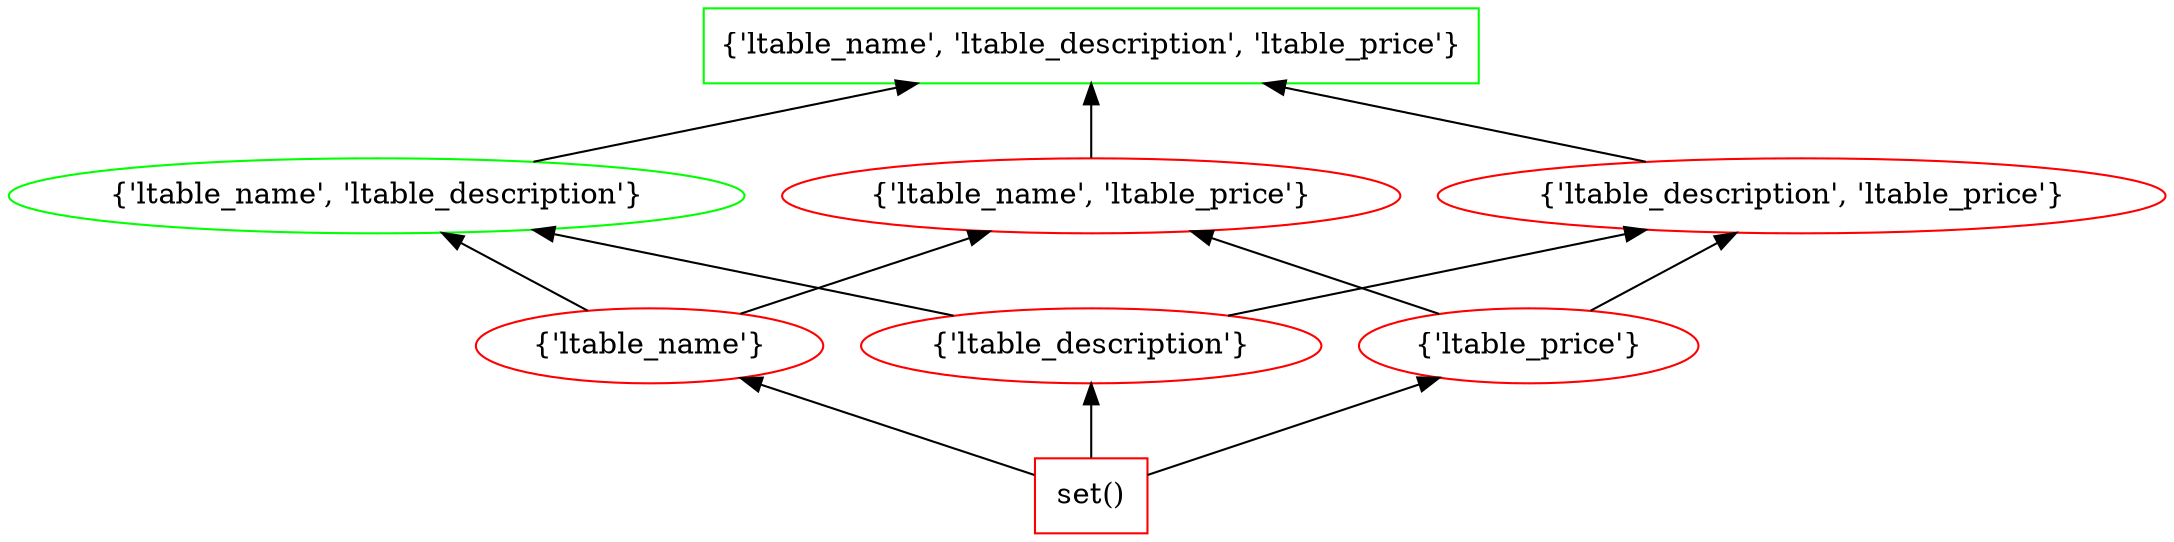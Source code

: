 digraph G {
splines="line"
rankdir=BT
"{'ltable_name', 'ltable_description', 'ltable_price'}" [shape=box];
"set()" [shape=box];
"set()" [color=red];
"set()" -> "{'ltable_name'}";
"set()" -> "{'ltable_description'}";
"set()" -> "{'ltable_price'}";
"{'ltable_name'}" [color=red];
"{'ltable_name'}" -> "{'ltable_name', 'ltable_description'}";
"{'ltable_name'}" -> "{'ltable_name', 'ltable_price'}";
"{'ltable_description'}" [color=red];
"{'ltable_description'}" -> "{'ltable_name', 'ltable_description'}";
"{'ltable_description'}" -> "{'ltable_description', 'ltable_price'}";
"{'ltable_price'}" [color=red];
"{'ltable_price'}" -> "{'ltable_name', 'ltable_price'}";
"{'ltable_price'}" -> "{'ltable_description', 'ltable_price'}";
"{'ltable_name', 'ltable_description'}" [color=green];
"{'ltable_name', 'ltable_description'}" -> "{'ltable_name', 'ltable_description', 'ltable_price'}";
"{'ltable_name', 'ltable_price'}" [color=red];
"{'ltable_name', 'ltable_price'}" -> "{'ltable_name', 'ltable_description', 'ltable_price'}";
"{'ltable_description', 'ltable_price'}" [color=red];
"{'ltable_description', 'ltable_price'}" -> "{'ltable_name', 'ltable_description', 'ltable_price'}";
"{'ltable_name', 'ltable_description', 'ltable_price'}" [color=green];
}
